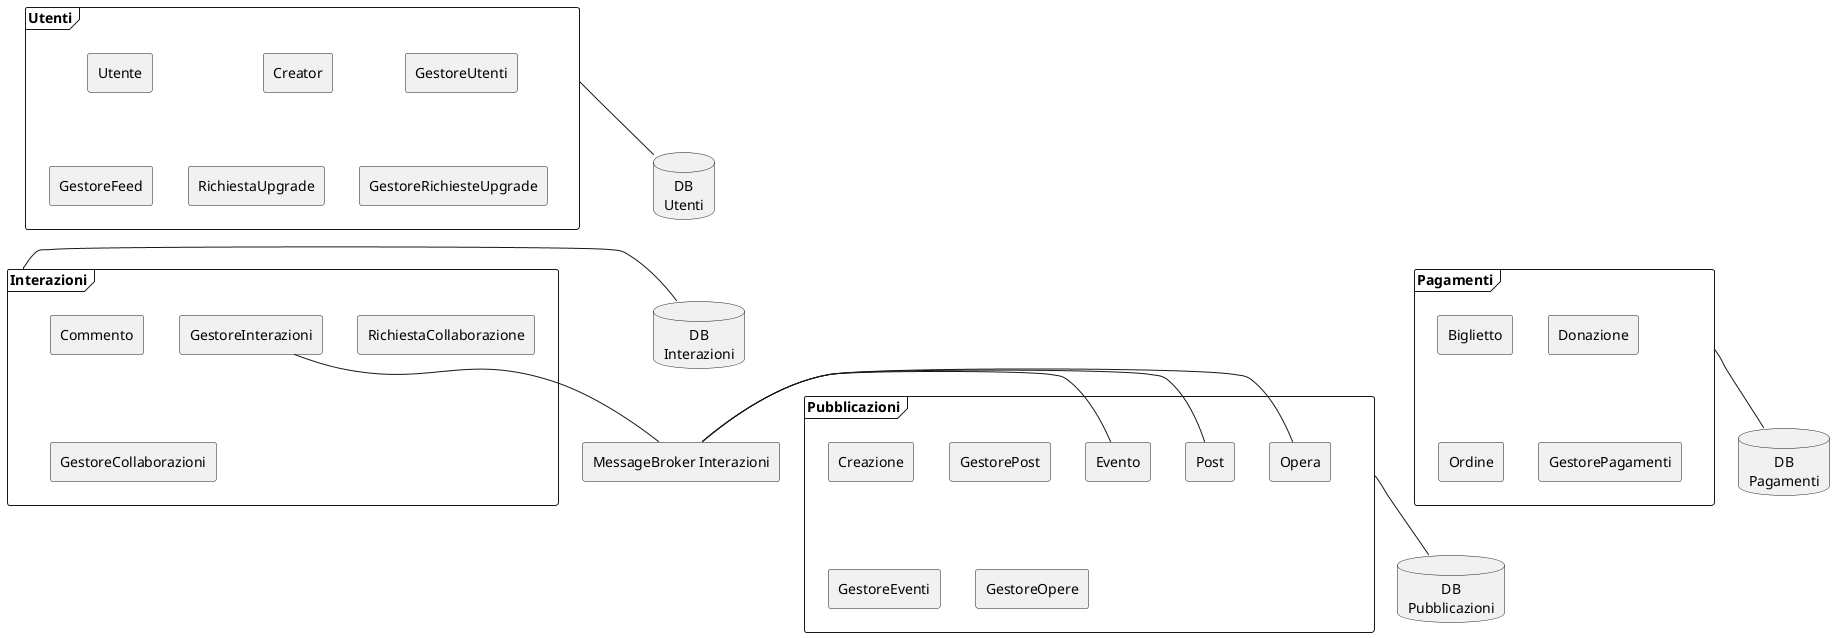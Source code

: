 @startuml
skinparam componentStyle rectangle
skinparam defaultTextAlignment center
'skinparam linetype ortho

frame "Utenti" as fut {
  [Utente]
  [Creator]
  [GestoreUtenti]
  [GestoreFeed]
  [RichiestaUpgrade]
  [GestoreRichiesteUpgrade]
}

frame "Pubblicazioni" as fpu {
  [Opera]
  [Post]
  [Evento]
  [Creazione]
  [GestorePost]
  [GestoreEventi]
  [GestoreOpere]
}

frame "Interazioni" as fin {
  [Commento]
  [GestoreInterazioni]
  [RichiestaCollaborazione]
  [GestoreCollaborazioni]
}

frame "Pagamenti" as fpa {
  [Biglietto]
  [Donazione]
  [Ordine]
  [GestorePagamenti]
}

database "DB\nUtenti" as dbut
database "DB\nPubblicazioni" as dbpu
database "DB\nInterazioni" as dbin
database "DB\nPagamenti" as dbpa

rectangle "MessageBroker Interazioni" as mbi

fut -- dbut
fpu -- dbpu
fin - dbin
fpa -- dbpa

[GestoreInterazioni] -- mbi
mbi - [Opera]
mbi - [Post]
mbi - [Evento]
@enduml